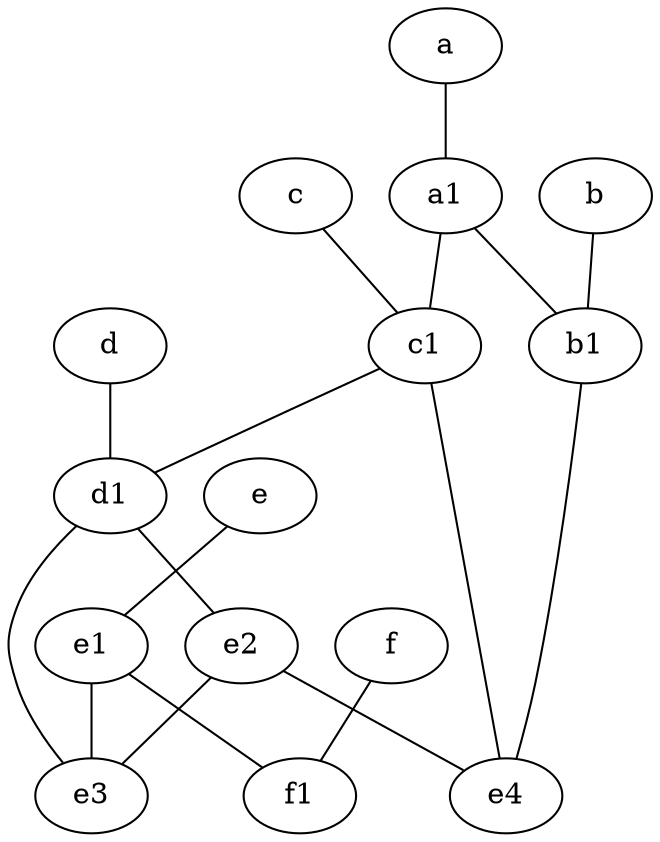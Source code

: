 graph {
	node [labelfontsize=50]
	c [labelfontsize=50 pos="4.5,2!"]
	e1 [labelfontsize=50 pos="7,7!"]
	a [labelfontsize=50 pos="8,2!"]
	d1 [labelfontsize=50 pos="3,5!"]
	b1 [labelfontsize=50 pos="9,4!"]
	d [labelfontsize=50 pos="2,5!"]
	e [labelfontsize=50 pos="7,9!"]
	f [labelfontsize=50 pos="3,9!"]
	e3 [labelfontsize=50]
	a1 [labelfontsize=50 pos="8,3!"]
	b [labelfontsize=50 pos="10,4!"]
	e4 [labelfontsize=50]
	e2 [labelfontsize=50]
	c1 [labelfontsize=50 pos="4.5,3!"]
	f1 [labelfontsize=50 pos="3,8!"]
	e2 -- e3
	d1 -- e2
	a1 -- c1
	d -- d1
	c1 -- e4
	c -- c1
	e1 -- e3
	f -- f1
	a -- a1
	a1 -- b1
	b -- b1
	e2 -- e4
	e -- e1
	d1 -- e3
	c1 -- d1
	e1 -- f1
	b1 -- e4
}
